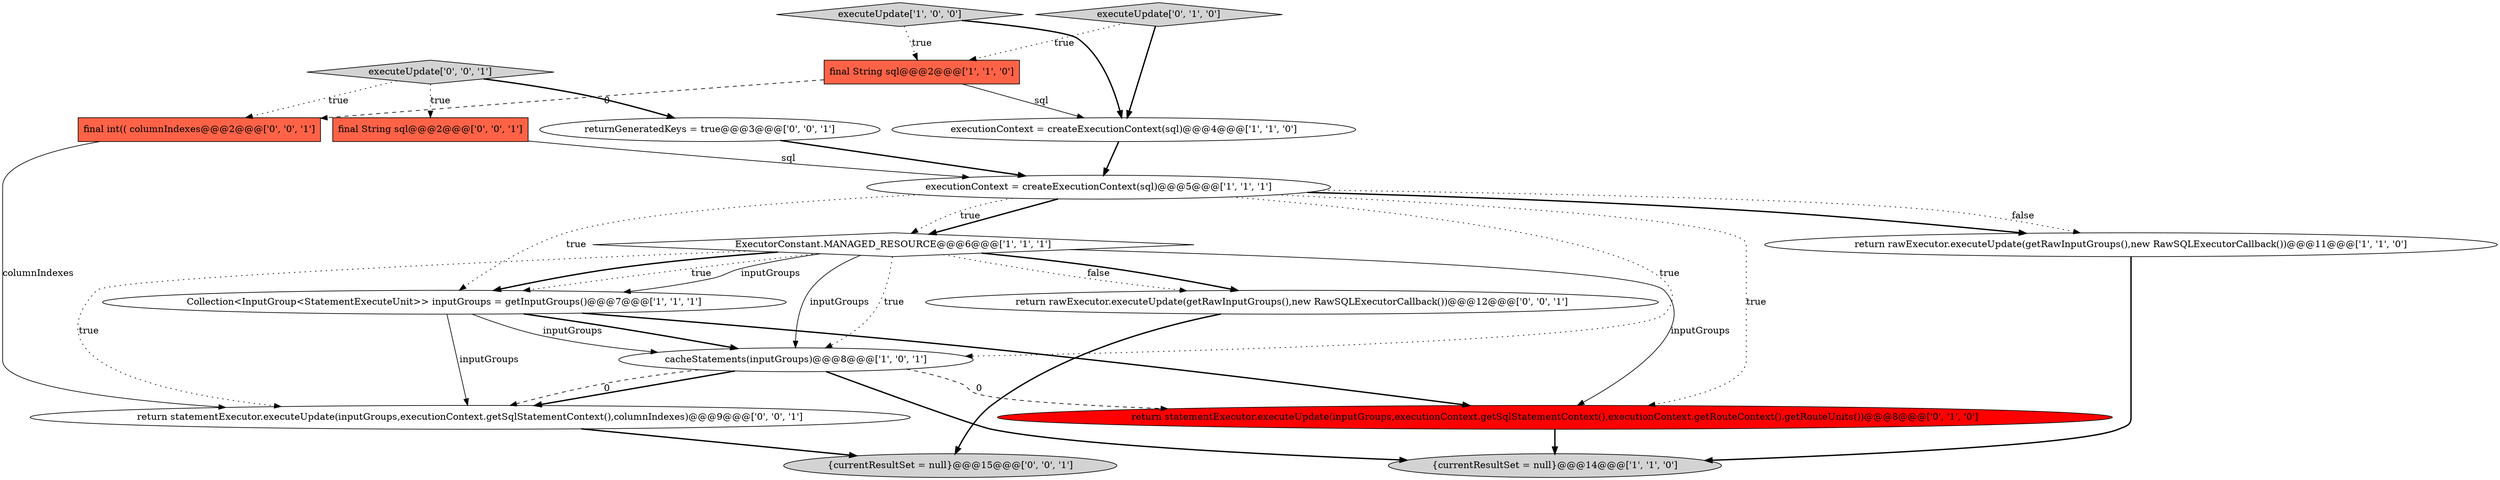 digraph {
8 [style = filled, label = "executeUpdate['1', '0', '0']", fillcolor = lightgray, shape = diamond image = "AAA0AAABBB1BBB"];
15 [style = filled, label = "final int(( columnIndexes@@@2@@@['0', '0', '1']", fillcolor = tomato, shape = box image = "AAA0AAABBB3BBB"];
4 [style = filled, label = "Collection<InputGroup<StatementExecuteUnit>> inputGroups = getInputGroups()@@@7@@@['1', '1', '1']", fillcolor = white, shape = ellipse image = "AAA0AAABBB1BBB"];
16 [style = filled, label = "return rawExecutor.executeUpdate(getRawInputGroups(),new RawSQLExecutorCallback())@@@12@@@['0', '0', '1']", fillcolor = white, shape = ellipse image = "AAA0AAABBB3BBB"];
7 [style = filled, label = "return rawExecutor.executeUpdate(getRawInputGroups(),new RawSQLExecutorCallback())@@@11@@@['1', '1', '0']", fillcolor = white, shape = ellipse image = "AAA0AAABBB1BBB"];
12 [style = filled, label = "return statementExecutor.executeUpdate(inputGroups,executionContext.getSqlStatementContext(),columnIndexes)@@@9@@@['0', '0', '1']", fillcolor = white, shape = ellipse image = "AAA0AAABBB3BBB"];
14 [style = filled, label = "final String sql@@@2@@@['0', '0', '1']", fillcolor = tomato, shape = box image = "AAA0AAABBB3BBB"];
11 [style = filled, label = "{currentResultSet = null}@@@15@@@['0', '0', '1']", fillcolor = lightgray, shape = ellipse image = "AAA0AAABBB3BBB"];
17 [style = filled, label = "executeUpdate['0', '0', '1']", fillcolor = lightgray, shape = diamond image = "AAA0AAABBB3BBB"];
10 [style = filled, label = "return statementExecutor.executeUpdate(inputGroups,executionContext.getSqlStatementContext(),executionContext.getRouteContext().getRouteUnits())@@@8@@@['0', '1', '0']", fillcolor = red, shape = ellipse image = "AAA1AAABBB2BBB"];
2 [style = filled, label = "final String sql@@@2@@@['1', '1', '0']", fillcolor = tomato, shape = box image = "AAA0AAABBB1BBB"];
13 [style = filled, label = "returnGeneratedKeys = true@@@3@@@['0', '0', '1']", fillcolor = white, shape = ellipse image = "AAA0AAABBB3BBB"];
5 [style = filled, label = "executionContext = createExecutionContext(sql)@@@4@@@['1', '1', '0']", fillcolor = white, shape = ellipse image = "AAA0AAABBB1BBB"];
0 [style = filled, label = "ExecutorConstant.MANAGED_RESOURCE@@@6@@@['1', '1', '1']", fillcolor = white, shape = diamond image = "AAA0AAABBB1BBB"];
1 [style = filled, label = "{currentResultSet = null}@@@14@@@['1', '1', '0']", fillcolor = lightgray, shape = ellipse image = "AAA0AAABBB1BBB"];
6 [style = filled, label = "executionContext = createExecutionContext(sql)@@@5@@@['1', '1', '1']", fillcolor = white, shape = ellipse image = "AAA0AAABBB1BBB"];
9 [style = filled, label = "executeUpdate['0', '1', '0']", fillcolor = lightgray, shape = diamond image = "AAA0AAABBB2BBB"];
3 [style = filled, label = "cacheStatements(inputGroups)@@@8@@@['1', '0', '1']", fillcolor = white, shape = ellipse image = "AAA0AAABBB1BBB"];
4->10 [style = bold, label=""];
4->3 [style = bold, label=""];
0->16 [style = bold, label=""];
0->12 [style = dotted, label="true"];
0->10 [style = solid, label="inputGroups"];
7->1 [style = bold, label=""];
16->11 [style = bold, label=""];
3->1 [style = bold, label=""];
4->12 [style = solid, label="inputGroups"];
8->2 [style = dotted, label="true"];
0->4 [style = dotted, label="true"];
12->11 [style = bold, label=""];
17->14 [style = dotted, label="true"];
0->4 [style = solid, label="inputGroups"];
2->5 [style = solid, label="sql"];
6->0 [style = bold, label=""];
6->7 [style = dotted, label="false"];
3->12 [style = bold, label=""];
2->15 [style = dashed, label="0"];
6->10 [style = dotted, label="true"];
0->16 [style = dotted, label="false"];
17->15 [style = dotted, label="true"];
3->12 [style = dashed, label="0"];
5->6 [style = bold, label=""];
8->5 [style = bold, label=""];
6->4 [style = dotted, label="true"];
0->4 [style = bold, label=""];
9->2 [style = dotted, label="true"];
4->3 [style = solid, label="inputGroups"];
9->5 [style = bold, label=""];
17->13 [style = bold, label=""];
3->10 [style = dashed, label="0"];
15->12 [style = solid, label="columnIndexes"];
6->0 [style = dotted, label="true"];
0->3 [style = dotted, label="true"];
13->6 [style = bold, label=""];
6->7 [style = bold, label=""];
6->3 [style = dotted, label="true"];
10->1 [style = bold, label=""];
14->6 [style = solid, label="sql"];
0->3 [style = solid, label="inputGroups"];
}
